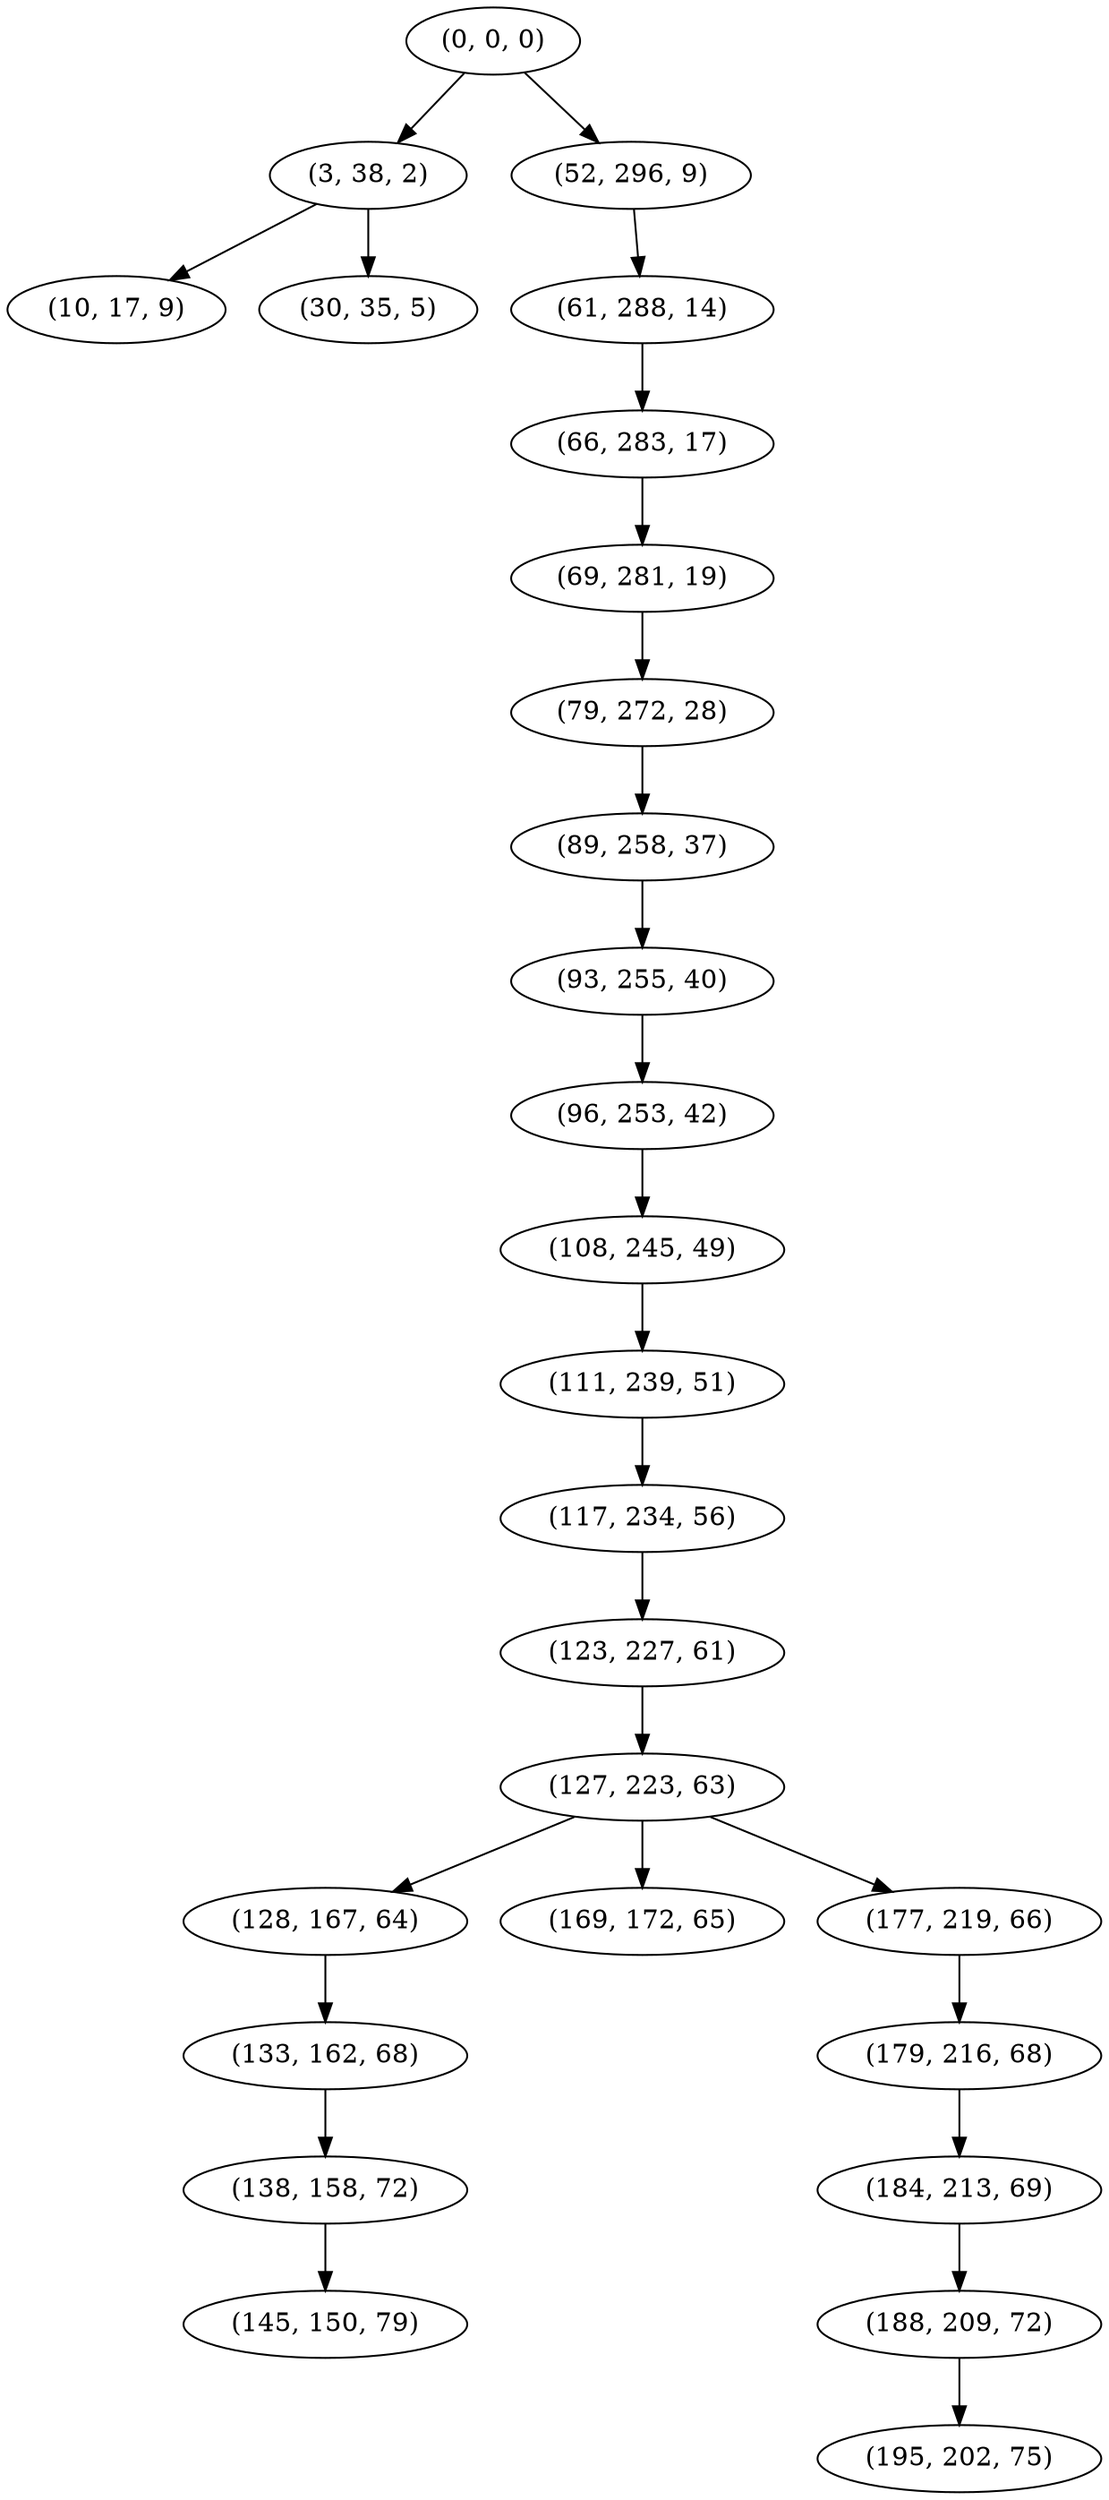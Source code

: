 digraph tree {
    "(0, 0, 0)";
    "(3, 38, 2)";
    "(10, 17, 9)";
    "(30, 35, 5)";
    "(52, 296, 9)";
    "(61, 288, 14)";
    "(66, 283, 17)";
    "(69, 281, 19)";
    "(79, 272, 28)";
    "(89, 258, 37)";
    "(93, 255, 40)";
    "(96, 253, 42)";
    "(108, 245, 49)";
    "(111, 239, 51)";
    "(117, 234, 56)";
    "(123, 227, 61)";
    "(127, 223, 63)";
    "(128, 167, 64)";
    "(133, 162, 68)";
    "(138, 158, 72)";
    "(145, 150, 79)";
    "(169, 172, 65)";
    "(177, 219, 66)";
    "(179, 216, 68)";
    "(184, 213, 69)";
    "(188, 209, 72)";
    "(195, 202, 75)";
    "(0, 0, 0)" -> "(3, 38, 2)";
    "(0, 0, 0)" -> "(52, 296, 9)";
    "(3, 38, 2)" -> "(10, 17, 9)";
    "(3, 38, 2)" -> "(30, 35, 5)";
    "(52, 296, 9)" -> "(61, 288, 14)";
    "(61, 288, 14)" -> "(66, 283, 17)";
    "(66, 283, 17)" -> "(69, 281, 19)";
    "(69, 281, 19)" -> "(79, 272, 28)";
    "(79, 272, 28)" -> "(89, 258, 37)";
    "(89, 258, 37)" -> "(93, 255, 40)";
    "(93, 255, 40)" -> "(96, 253, 42)";
    "(96, 253, 42)" -> "(108, 245, 49)";
    "(108, 245, 49)" -> "(111, 239, 51)";
    "(111, 239, 51)" -> "(117, 234, 56)";
    "(117, 234, 56)" -> "(123, 227, 61)";
    "(123, 227, 61)" -> "(127, 223, 63)";
    "(127, 223, 63)" -> "(128, 167, 64)";
    "(127, 223, 63)" -> "(169, 172, 65)";
    "(127, 223, 63)" -> "(177, 219, 66)";
    "(128, 167, 64)" -> "(133, 162, 68)";
    "(133, 162, 68)" -> "(138, 158, 72)";
    "(138, 158, 72)" -> "(145, 150, 79)";
    "(177, 219, 66)" -> "(179, 216, 68)";
    "(179, 216, 68)" -> "(184, 213, 69)";
    "(184, 213, 69)" -> "(188, 209, 72)";
    "(188, 209, 72)" -> "(195, 202, 75)";
}
